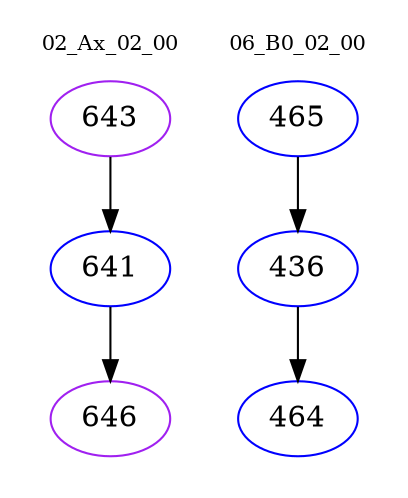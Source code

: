 digraph{
subgraph cluster_0 {
color = white
label = "02_Ax_02_00";
fontsize=10;
T0_643 [label="643", color="purple"]
T0_643 -> T0_641 [color="black"]
T0_641 [label="641", color="blue"]
T0_641 -> T0_646 [color="black"]
T0_646 [label="646", color="purple"]
}
subgraph cluster_1 {
color = white
label = "06_B0_02_00";
fontsize=10;
T1_465 [label="465", color="blue"]
T1_465 -> T1_436 [color="black"]
T1_436 [label="436", color="blue"]
T1_436 -> T1_464 [color="black"]
T1_464 [label="464", color="blue"]
}
}
